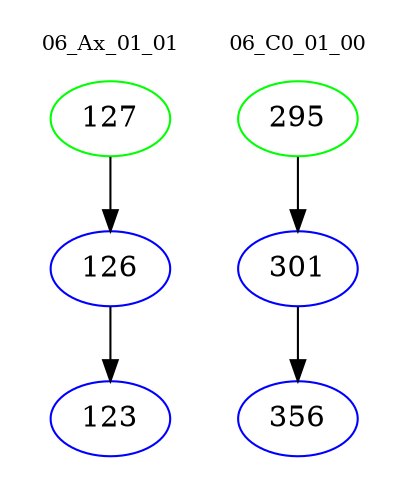 digraph{
subgraph cluster_0 {
color = white
label = "06_Ax_01_01";
fontsize=10;
T0_127 [label="127", color="green"]
T0_127 -> T0_126 [color="black"]
T0_126 [label="126", color="blue"]
T0_126 -> T0_123 [color="black"]
T0_123 [label="123", color="blue"]
}
subgraph cluster_1 {
color = white
label = "06_C0_01_00";
fontsize=10;
T1_295 [label="295", color="green"]
T1_295 -> T1_301 [color="black"]
T1_301 [label="301", color="blue"]
T1_301 -> T1_356 [color="black"]
T1_356 [label="356", color="blue"]
}
}
